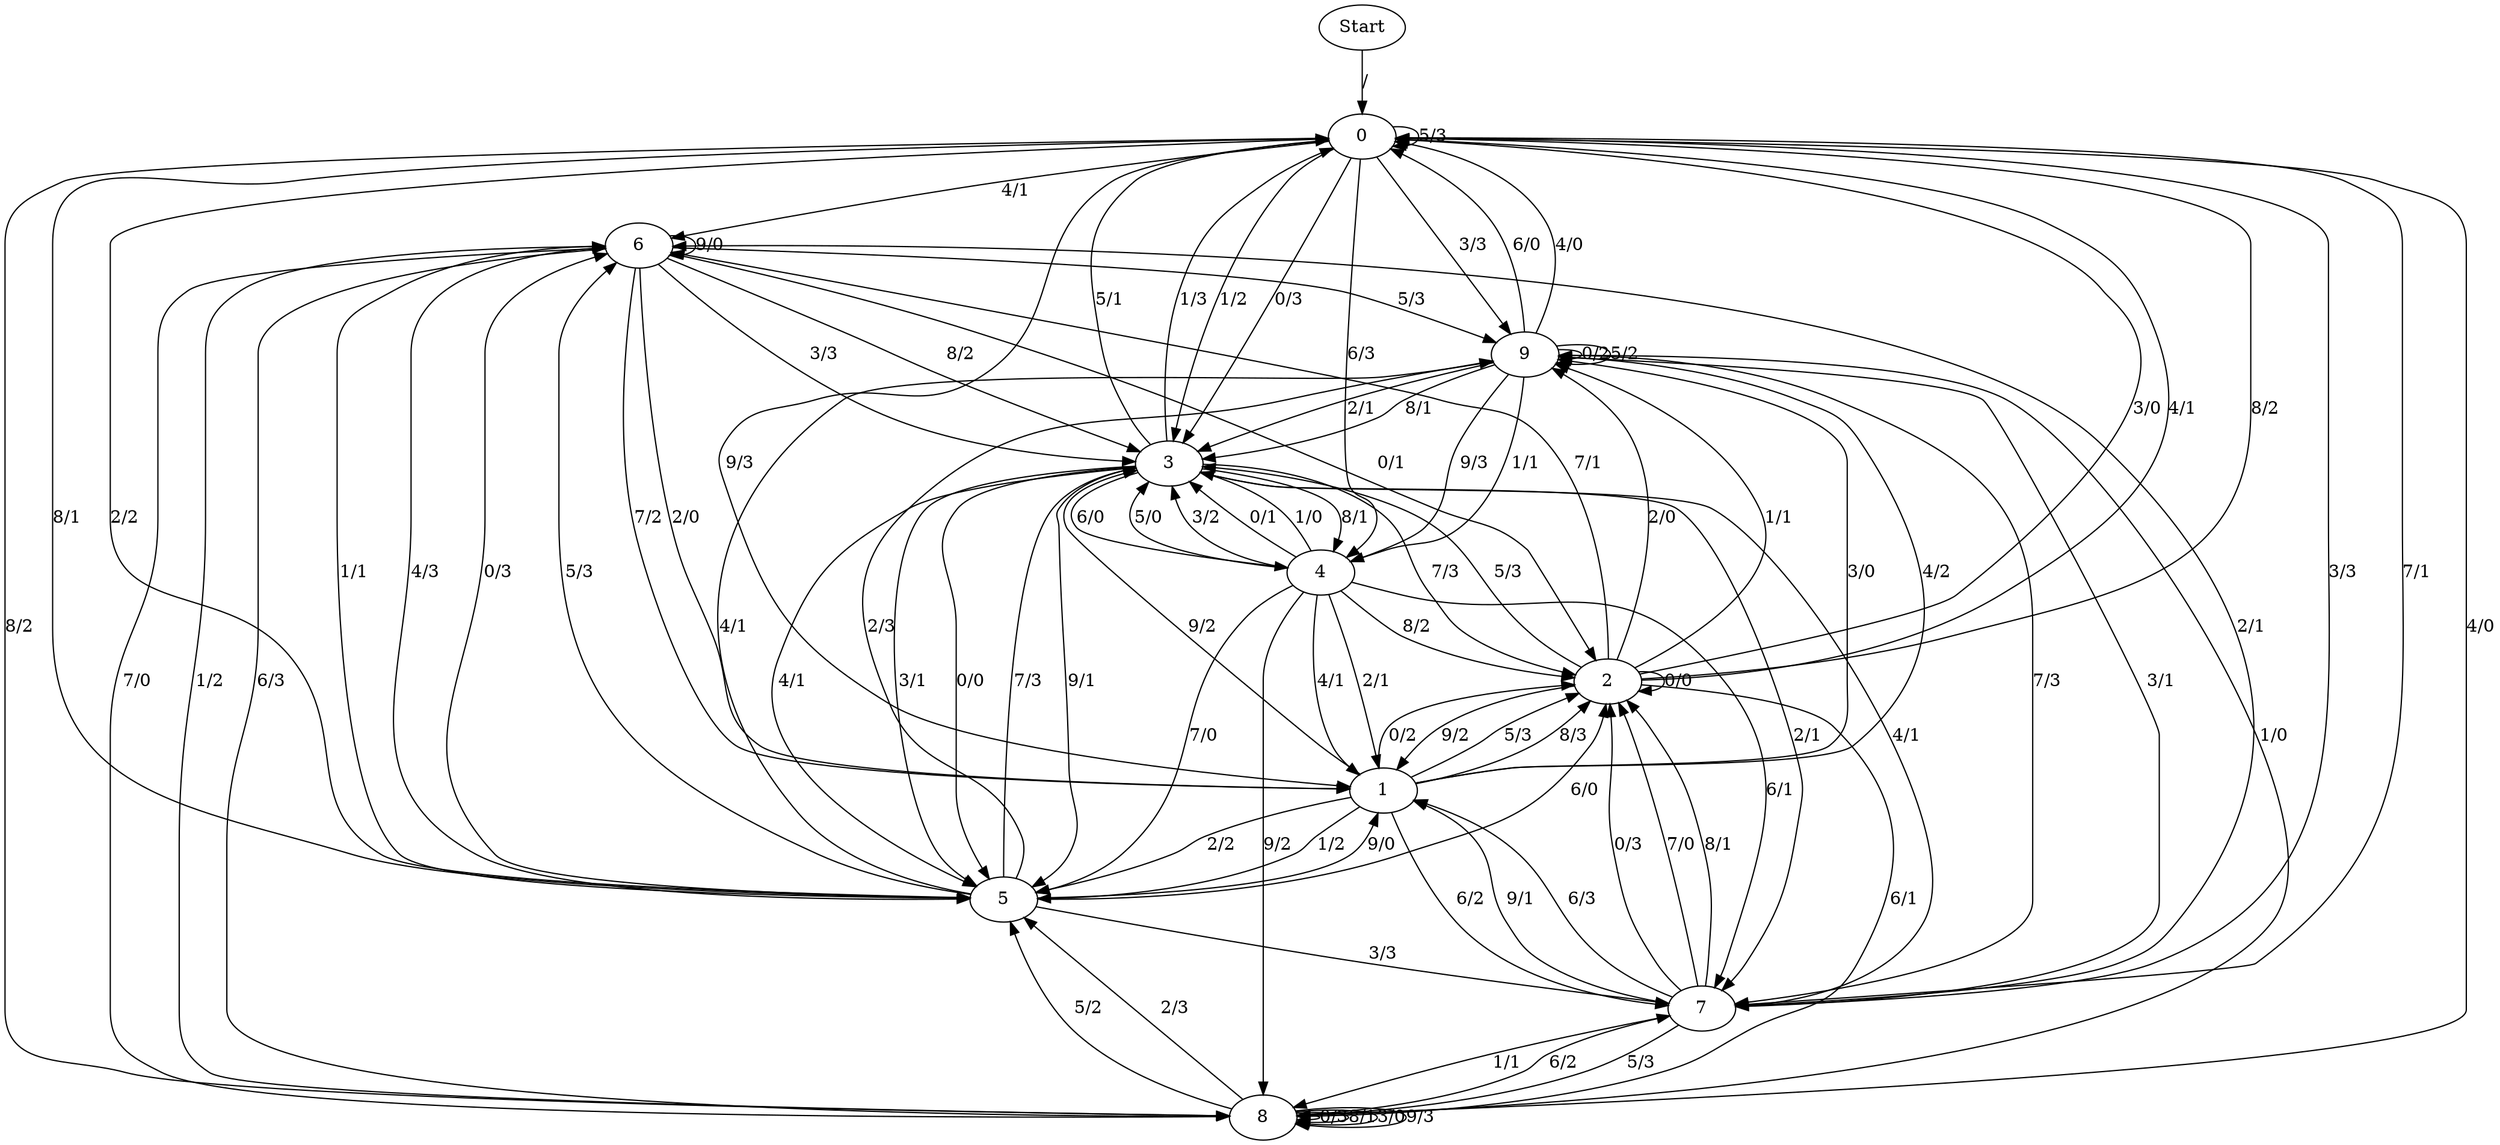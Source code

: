 digraph {
	Start -> 0 [label="/"]
	0 -> 6 [label="4/1"]
	0 -> 9 [label="3/3"]
	0 -> 7 [label="7/1"]
	0 -> 8 [label="8/2"]
	0 -> 1 [label="9/3"]
	0 -> 0 [label="5/3"]
	0 -> 4 [label="6/3"]
	0 -> 5 [label="2/2"]
	0 -> 3 [label="1/2"]
	0 -> 3 [label="0/3"]
	7 -> 1 [label="9/1"]
	7 -> 1 [label="6/3"]
	7 -> 0 [label="3/3"]
	7 -> 8 [label="5/3"]
	7 -> 8 [label="1/1"]
	7 -> 3 [label="4/1"]
	7 -> 2 [label="0/3"]
	7 -> 2 [label="7/0"]
	7 -> 2 [label="8/1"]
	7 -> 6 [label="2/1"]
	8 -> 9 [label="1/0"]
	8 -> 5 [label="2/3"]
	8 -> 5 [label="5/2"]
	8 -> 8 [label="0/3"]
	8 -> 8 [label="8/1"]
	8 -> 8 [label="3/0"]
	8 -> 8 [label="9/3"]
	8 -> 0 [label="4/0"]
	8 -> 7 [label="6/2"]
	8 -> 6 [label="7/0"]
	9 -> 3 [label="2/1"]
	9 -> 7 [label="3/1"]
	9 -> 9 [label="0/2"]
	9 -> 7 [label="7/3"]
	9 -> 4 [label="1/1"]
	9 -> 9 [label="5/2"]
	9 -> 4 [label="9/3"]
	9 -> 0 [label="6/0"]
	9 -> 3 [label="8/1"]
	9 -> 0 [label="4/0"]
	3 -> 7 [label="2/1"]
	3 -> 5 [label="3/1"]
	3 -> 4 [label="8/1"]
	3 -> 5 [label="0/0"]
	3 -> 4 [label="6/0"]
	3 -> 5 [label="9/1"]
	3 -> 0 [label="5/1"]
	3 -> 2 [label="7/3"]
	3 -> 0 [label="1/3"]
	3 -> 5 [label="4/1"]
	5 -> 7 [label="3/3"]
	5 -> 9 [label="4/1"]
	5 -> 6 [label="0/3"]
	5 -> 0 [label="8/1"]
	5 -> 6 [label="5/3"]
	5 -> 3 [label="7/3"]
	5 -> 9 [label="2/3"]
	5 -> 1 [label="9/0"]
	5 -> 2 [label="6/0"]
	5 -> 6 [label="1/1"]
	6 -> 2 [label="0/1"]
	6 -> 3 [label="3/3"]
	6 -> 9 [label="5/3"]
	6 -> 3 [label="8/2"]
	6 -> 6 [label="9/0"]
	6 -> 5 [label="4/3"]
	6 -> 1 [label="2/0"]
	6 -> 1 [label="7/2"]
	6 -> 8 [label="1/2"]
	6 -> 8 [label="6/3"]
	1 -> 2 [label="5/3"]
	1 -> 9 [label="3/0"]
	1 -> 3 [label="9/2"]
	1 -> 9 [label="4/2"]
	1 -> 5 [label="2/2"]
	1 -> 2 [label="8/3"]
	1 -> 2 [label="0/2"]
	1 -> 5 [label="1/2"]
	1 -> 7 [label="6/2"]
	2 -> 0 [label="3/0"]
	2 -> 3 [label="5/3"]
	2 -> 9 [label="2/0"]
	2 -> 0 [label="4/1"]
	2 -> 0 [label="8/2"]
	2 -> 2 [label="0/0"]
	2 -> 6 [label="7/1"]
	2 -> 1 [label="9/2"]
	2 -> 9 [label="1/1"]
	2 -> 8 [label="6/1"]
	4 -> 2 [label="8/2"]
	4 -> 1 [label="4/1"]
	4 -> 3 [label="5/0"]
	4 -> 3 [label="3/2"]
	4 -> 7 [label="6/1"]
	4 -> 5 [label="7/0"]
	4 -> 1 [label="2/1"]
	4 -> 8 [label="9/2"]
	4 -> 3 [label="0/1"]
	4 -> 3 [label="1/0"]
}